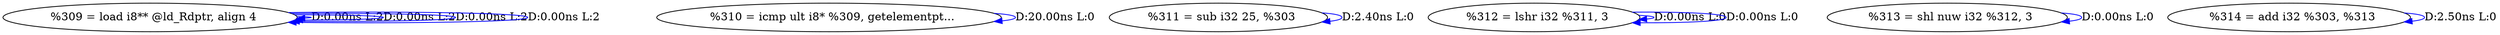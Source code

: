 digraph {
Node0x30805c0[label="  %309 = load i8** @ld_Rdptr, align 4"];
Node0x30805c0 -> Node0x30805c0[label="D:0.00ns L:2",color=blue];
Node0x30805c0 -> Node0x30805c0[label="D:0.00ns L:2",color=blue];
Node0x30805c0 -> Node0x30805c0[label="D:0.00ns L:2",color=blue];
Node0x30805c0 -> Node0x30805c0[label="D:0.00ns L:2",color=blue];
Node0x30806a0[label="  %310 = icmp ult i8* %309, getelementpt..."];
Node0x30806a0 -> Node0x30806a0[label="D:20.00ns L:0",color=blue];
Node0x30807c0[label="  %311 = sub i32 25, %303"];
Node0x30807c0 -> Node0x30807c0[label="D:2.40ns L:0",color=blue];
Node0x30808e0[label="  %312 = lshr i32 %311, 3"];
Node0x30808e0 -> Node0x30808e0[label="D:0.00ns L:0",color=blue];
Node0x30808e0 -> Node0x30808e0[label="D:0.00ns L:0",color=blue];
Node0x30809c0[label="  %313 = shl nuw i32 %312, 3"];
Node0x30809c0 -> Node0x30809c0[label="D:0.00ns L:0",color=blue];
Node0x3080aa0[label="  %314 = add i32 %303, %313"];
Node0x3080aa0 -> Node0x3080aa0[label="D:2.50ns L:0",color=blue];
}
